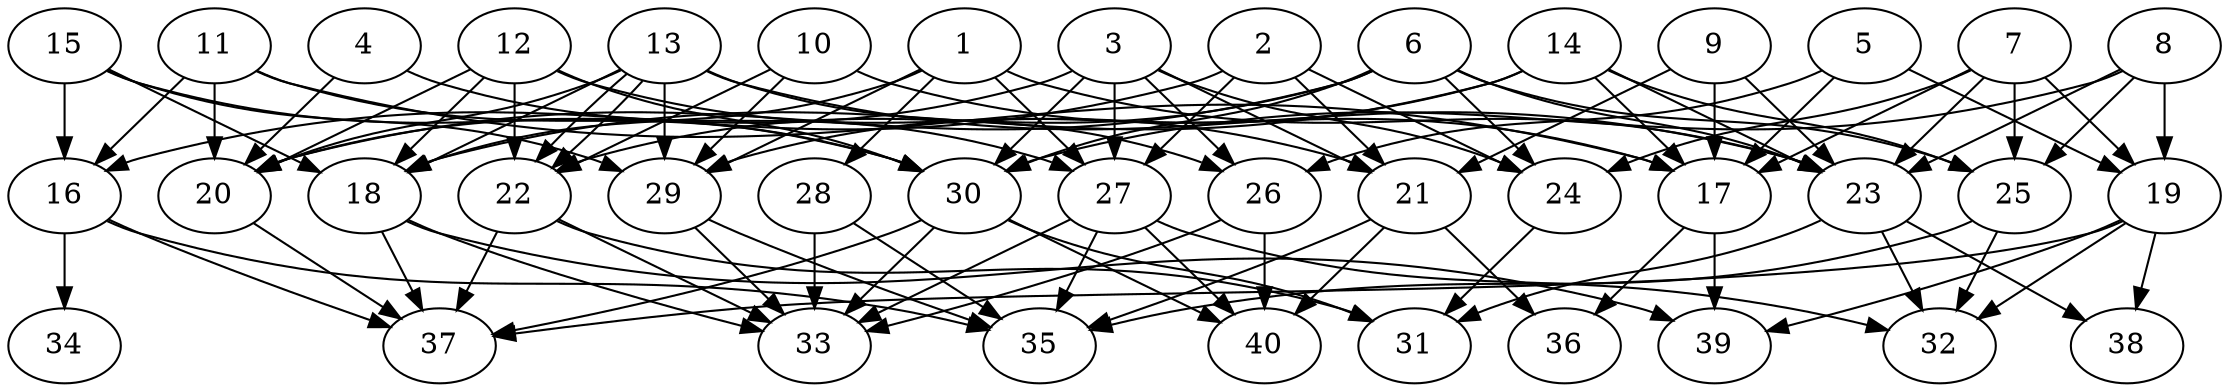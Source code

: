 // DAG automatically generated by daggen at Thu Oct  3 14:06:49 2019
// ./daggen --dot -n 40 --ccr 0.3 --fat 0.7 --regular 0.7 --density 0.5 --mindata 5242880 --maxdata 52428800 
digraph G {
  1 [size="113029120", alpha="0.18", expect_size="33908736"] 
  1 -> 18 [size ="33908736"]
  1 -> 23 [size ="33908736"]
  1 -> 27 [size ="33908736"]
  1 -> 28 [size ="33908736"]
  1 -> 29 [size ="33908736"]
  2 [size="164061867", alpha="0.01", expect_size="49218560"] 
  2 -> 16 [size ="49218560"]
  2 -> 21 [size ="49218560"]
  2 -> 24 [size ="49218560"]
  2 -> 27 [size ="49218560"]
  3 [size="52432213", alpha="0.17", expect_size="15729664"] 
  3 -> 20 [size ="15729664"]
  3 -> 21 [size ="15729664"]
  3 -> 24 [size ="15729664"]
  3 -> 26 [size ="15729664"]
  3 -> 27 [size ="15729664"]
  3 -> 30 [size ="15729664"]
  4 [size="22930773", alpha="0.07", expect_size="6879232"] 
  4 -> 20 [size ="6879232"]
  4 -> 27 [size ="6879232"]
  5 [size="124682240", alpha="0.01", expect_size="37404672"] 
  5 -> 17 [size ="37404672"]
  5 -> 19 [size ="37404672"]
  5 -> 26 [size ="37404672"]
  6 [size="41936213", alpha="0.12", expect_size="12580864"] 
  6 -> 20 [size ="12580864"]
  6 -> 22 [size ="12580864"]
  6 -> 23 [size ="12580864"]
  6 -> 24 [size ="12580864"]
  6 -> 25 [size ="12580864"]
  6 -> 30 [size ="12580864"]
  7 [size="83203413", alpha="0.05", expect_size="24961024"] 
  7 -> 17 [size ="24961024"]
  7 -> 19 [size ="24961024"]
  7 -> 23 [size ="24961024"]
  7 -> 24 [size ="24961024"]
  7 -> 25 [size ="24961024"]
  8 [size="70553600", alpha="0.10", expect_size="21166080"] 
  8 -> 19 [size ="21166080"]
  8 -> 23 [size ="21166080"]
  8 -> 25 [size ="21166080"]
  8 -> 30 [size ="21166080"]
  9 [size="70652587", alpha="0.05", expect_size="21195776"] 
  9 -> 17 [size ="21195776"]
  9 -> 21 [size ="21195776"]
  9 -> 23 [size ="21195776"]
  10 [size="105147733", alpha="0.00", expect_size="31544320"] 
  10 -> 17 [size ="31544320"]
  10 -> 22 [size ="31544320"]
  10 -> 29 [size ="31544320"]
  11 [size="22074027", alpha="0.06", expect_size="6622208"] 
  11 -> 16 [size ="6622208"]
  11 -> 17 [size ="6622208"]
  11 -> 20 [size ="6622208"]
  11 -> 30 [size ="6622208"]
  12 [size="159982933", alpha="0.09", expect_size="47994880"] 
  12 -> 18 [size ="47994880"]
  12 -> 20 [size ="47994880"]
  12 -> 21 [size ="47994880"]
  12 -> 22 [size ="47994880"]
  12 -> 30 [size ="47994880"]
  13 [size="168205653", alpha="0.05", expect_size="50461696"] 
  13 -> 18 [size ="50461696"]
  13 -> 20 [size ="50461696"]
  13 -> 22 [size ="50461696"]
  13 -> 22 [size ="50461696"]
  13 -> 23 [size ="50461696"]
  13 -> 26 [size ="50461696"]
  13 -> 29 [size ="50461696"]
  14 [size="141042347", alpha="0.18", expect_size="42312704"] 
  14 -> 17 [size ="42312704"]
  14 -> 18 [size ="42312704"]
  14 -> 23 [size ="42312704"]
  14 -> 25 [size ="42312704"]
  14 -> 29 [size ="42312704"]
  15 [size="38833493", alpha="0.09", expect_size="11650048"] 
  15 -> 16 [size ="11650048"]
  15 -> 18 [size ="11650048"]
  15 -> 29 [size ="11650048"]
  15 -> 30 [size ="11650048"]
  16 [size="47790080", alpha="0.15", expect_size="14337024"] 
  16 -> 34 [size ="14337024"]
  16 -> 35 [size ="14337024"]
  16 -> 37 [size ="14337024"]
  17 [size="141912747", alpha="0.19", expect_size="42573824"] 
  17 -> 36 [size ="42573824"]
  17 -> 39 [size ="42573824"]
  18 [size="21227520", alpha="0.19", expect_size="6368256"] 
  18 -> 33 [size ="6368256"]
  18 -> 37 [size ="6368256"]
  18 -> 39 [size ="6368256"]
  19 [size="96133120", alpha="0.07", expect_size="28839936"] 
  19 -> 32 [size ="28839936"]
  19 -> 37 [size ="28839936"]
  19 -> 38 [size ="28839936"]
  19 -> 39 [size ="28839936"]
  20 [size="134130347", alpha="0.10", expect_size="40239104"] 
  20 -> 37 [size ="40239104"]
  21 [size="136697173", alpha="0.06", expect_size="41009152"] 
  21 -> 35 [size ="41009152"]
  21 -> 36 [size ="41009152"]
  21 -> 40 [size ="41009152"]
  22 [size="23719253", alpha="0.20", expect_size="7115776"] 
  22 -> 31 [size ="7115776"]
  22 -> 33 [size ="7115776"]
  22 -> 37 [size ="7115776"]
  23 [size="94853120", alpha="0.19", expect_size="28455936"] 
  23 -> 31 [size ="28455936"]
  23 -> 32 [size ="28455936"]
  23 -> 38 [size ="28455936"]
  24 [size="133632000", alpha="0.18", expect_size="40089600"] 
  24 -> 31 [size ="40089600"]
  25 [size="116125013", alpha="0.11", expect_size="34837504"] 
  25 -> 32 [size ="34837504"]
  25 -> 35 [size ="34837504"]
  26 [size="27344213", alpha="0.07", expect_size="8203264"] 
  26 -> 33 [size ="8203264"]
  26 -> 40 [size ="8203264"]
  27 [size="148561920", alpha="0.11", expect_size="44568576"] 
  27 -> 32 [size ="44568576"]
  27 -> 33 [size ="44568576"]
  27 -> 35 [size ="44568576"]
  27 -> 40 [size ="44568576"]
  28 [size="140141227", alpha="0.02", expect_size="42042368"] 
  28 -> 33 [size ="42042368"]
  28 -> 35 [size ="42042368"]
  29 [size="134280533", alpha="0.00", expect_size="40284160"] 
  29 -> 33 [size ="40284160"]
  29 -> 35 [size ="40284160"]
  30 [size="31590400", alpha="0.09", expect_size="9477120"] 
  30 -> 31 [size ="9477120"]
  30 -> 33 [size ="9477120"]
  30 -> 37 [size ="9477120"]
  30 -> 40 [size ="9477120"]
  31 [size="112578560", alpha="0.19", expect_size="33773568"] 
  32 [size="158235307", alpha="0.07", expect_size="47470592"] 
  33 [size="157853013", alpha="0.14", expect_size="47355904"] 
  34 [size="146394453", alpha="0.16", expect_size="43918336"] 
  35 [size="129310720", alpha="0.02", expect_size="38793216"] 
  36 [size="56524800", alpha="0.11", expect_size="16957440"] 
  37 [size="109786453", alpha="0.16", expect_size="32935936"] 
  38 [size="40246613", alpha="0.01", expect_size="12073984"] 
  39 [size="58272427", alpha="0.17", expect_size="17481728"] 
  40 [size="59753813", alpha="0.07", expect_size="17926144"] 
}
